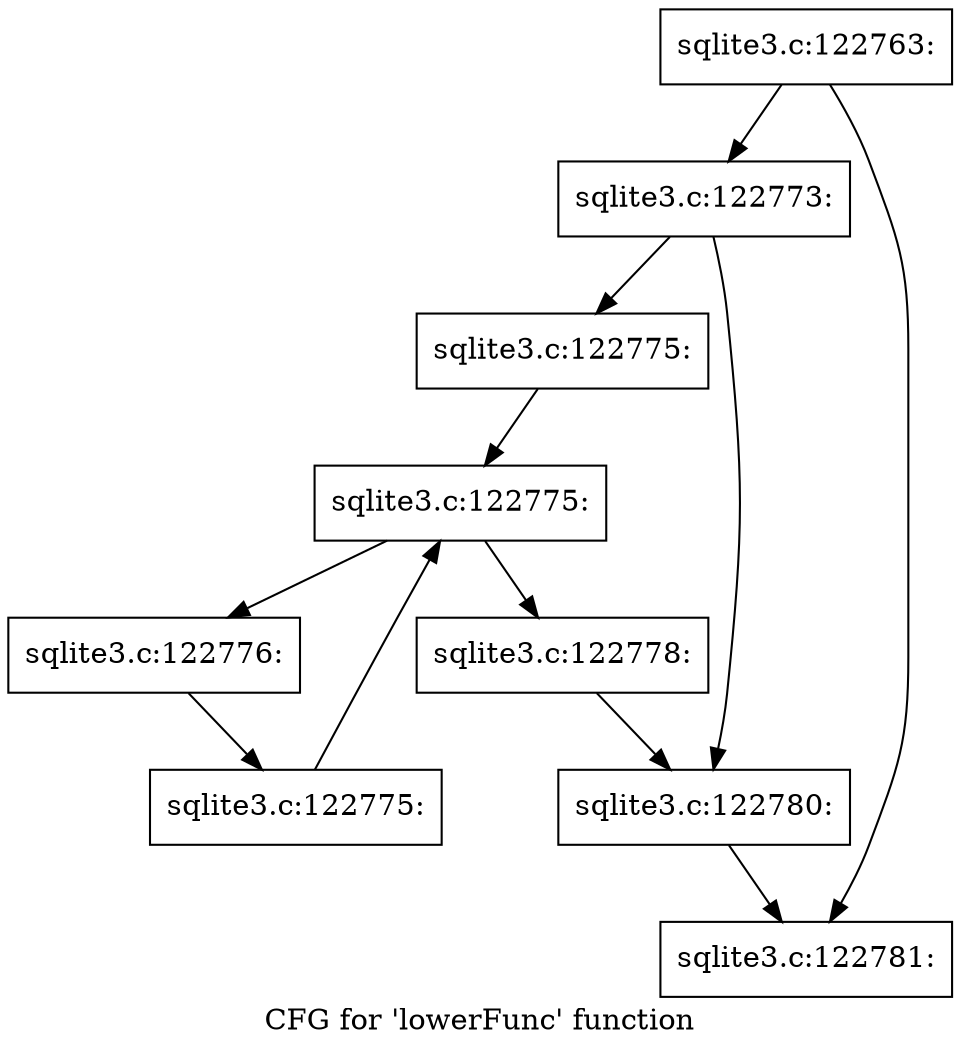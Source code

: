 digraph "CFG for 'lowerFunc' function" {
	label="CFG for 'lowerFunc' function";

	Node0x55c0f793da50 [shape=record,label="{sqlite3.c:122763:}"];
	Node0x55c0f793da50 -> Node0x55c0f87da290;
	Node0x55c0f793da50 -> Node0x55c0f87da2e0;
	Node0x55c0f87da290 [shape=record,label="{sqlite3.c:122773:}"];
	Node0x55c0f87da290 -> Node0x55c0f87dab00;
	Node0x55c0f87da290 -> Node0x55c0f87dab50;
	Node0x55c0f87dab00 [shape=record,label="{sqlite3.c:122775:}"];
	Node0x55c0f87dab00 -> Node0x55c0f87dafd0;
	Node0x55c0f87dafd0 [shape=record,label="{sqlite3.c:122775:}"];
	Node0x55c0f87dafd0 -> Node0x55c0f87db1f0;
	Node0x55c0f87dafd0 -> Node0x55c0f87dae20;
	Node0x55c0f87db1f0 [shape=record,label="{sqlite3.c:122776:}"];
	Node0x55c0f87db1f0 -> Node0x55c0f87db160;
	Node0x55c0f87db160 [shape=record,label="{sqlite3.c:122775:}"];
	Node0x55c0f87db160 -> Node0x55c0f87dafd0;
	Node0x55c0f87dae20 [shape=record,label="{sqlite3.c:122778:}"];
	Node0x55c0f87dae20 -> Node0x55c0f87dab50;
	Node0x55c0f87dab50 [shape=record,label="{sqlite3.c:122780:}"];
	Node0x55c0f87dab50 -> Node0x55c0f87da2e0;
	Node0x55c0f87da2e0 [shape=record,label="{sqlite3.c:122781:}"];
}
